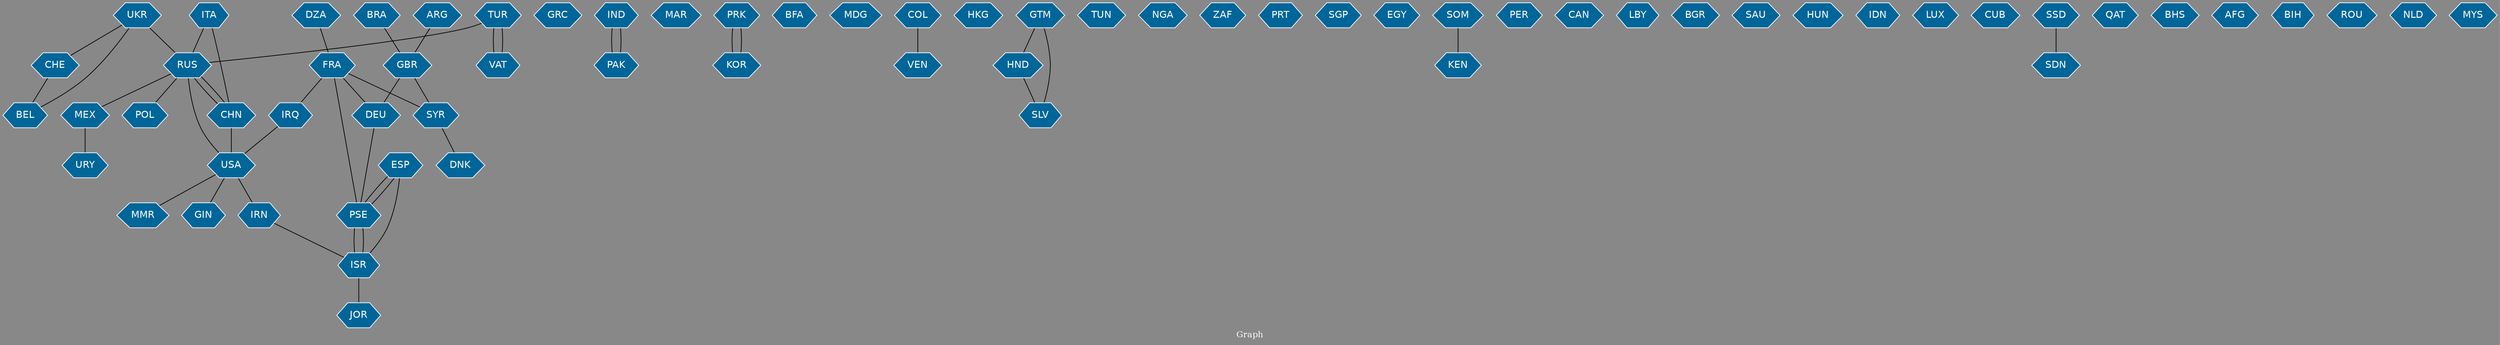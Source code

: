 // Countries together in item graph
graph {
	graph [bgcolor="#888888" fontcolor=white fontsize=12 label="Graph" outputorder=edgesfirst overlap=prism]
	node [color=white fillcolor="#006699" fontcolor=white fontname=Helvetica shape=hexagon style=filled]
	edge [arrowhead=open color=black fontcolor=white fontname=Courier fontsize=12]
		ESP [label=ESP]
		IRN [label=IRN]
		VAT [label=VAT]
		BRA [label=BRA]
		MEX [label=MEX]
		GBR [label=GBR]
		SYR [label=SYR]
		GRC [label=GRC]
		IND [label=IND]
		UKR [label=UKR]
		RUS [label=RUS]
		MAR [label=MAR]
		ISR [label=ISR]
		JOR [label=JOR]
		PRK [label=PRK]
		USA [label=USA]
		CHN [label=CHN]
		ITA [label=ITA]
		PSE [label=PSE]
		TUR [label=TUR]
		BFA [label=BFA]
		MDG [label=MDG]
		GIN [label=GIN]
		COL [label=COL]
		PAK [label=PAK]
		BEL [label=BEL]
		CHE [label=CHE]
		FRA [label=FRA]
		DEU [label=DEU]
		DZA [label=DZA]
		HKG [label=HKG]
		IRQ [label=IRQ]
		VEN [label=VEN]
		HND [label=HND]
		TUN [label=TUN]
		NGA [label=NGA]
		ZAF [label=ZAF]
		ARG [label=ARG]
		PRT [label=PRT]
		POL [label=POL]
		SGP [label=SGP]
		EGY [label=EGY]
		KEN [label=KEN]
		PER [label=PER]
		CAN [label=CAN]
		LBY [label=LBY]
		BGR [label=BGR]
		SAU [label=SAU]
		HUN [label=HUN]
		IDN [label=IDN]
		LUX [label=LUX]
		CUB [label=CUB]
		KOR [label=KOR]
		SSD [label=SSD]
		SDN [label=SDN]
		URY [label=URY]
		MMR [label=MMR]
		SOM [label=SOM]
		QAT [label=QAT]
		BHS [label=BHS]
		AFG [label=AFG]
		BIH [label=BIH]
		ROU [label=ROU]
		NLD [label=NLD]
		MYS [label=MYS]
		DNK [label=DNK]
		GTM [label=GTM]
		SLV [label=SLV]
			RUS -- MEX [weight=1]
			GTM -- SLV [weight=1]
			ESP -- PSE [weight=2]
			KOR -- PRK [weight=1]
			ISR -- PSE [weight=4]
			ISR -- JOR [weight=1]
			UKR -- RUS [weight=2]
			IND -- PAK [weight=1]
			CHN -- USA [weight=2]
			ITA -- RUS [weight=1]
			UKR -- CHE [weight=1]
			IRQ -- USA [weight=1]
			MEX -- URY [weight=1]
			HND -- SLV [weight=1]
			FRA -- IRQ [weight=1]
			BRA -- GBR [weight=1]
			DEU -- PSE [weight=1]
			USA -- GIN [weight=1]
			ARG -- GBR [weight=1]
			CHE -- BEL [weight=1]
			VAT -- TUR [weight=1]
			COL -- VEN [weight=1]
			DZA -- FRA [weight=1]
			FRA -- SYR [weight=1]
			GBR -- DEU [weight=1]
			TUR -- VAT [weight=1]
			SOM -- KEN [weight=1]
			RUS -- POL [weight=1]
			CHN -- RUS [weight=1]
			RUS -- USA [weight=1]
			UKR -- BEL [weight=1]
			IRN -- ISR [weight=1]
			PSE -- ISR [weight=6]
			FRA -- PSE [weight=1]
			GTM -- HND [weight=1]
			USA -- MMR [weight=1]
			PRK -- KOR [weight=1]
			SYR -- DNK [weight=1]
			PAK -- IND [weight=1]
			TUR -- RUS [weight=1]
			SSD -- SDN [weight=1]
			FRA -- DEU [weight=1]
			RUS -- CHN [weight=2]
			PSE -- ESP [weight=1]
			USA -- IRN [weight=3]
			ITA -- CHN [weight=1]
			GBR -- SYR [weight=1]
			ISR -- ESP [weight=3]
}